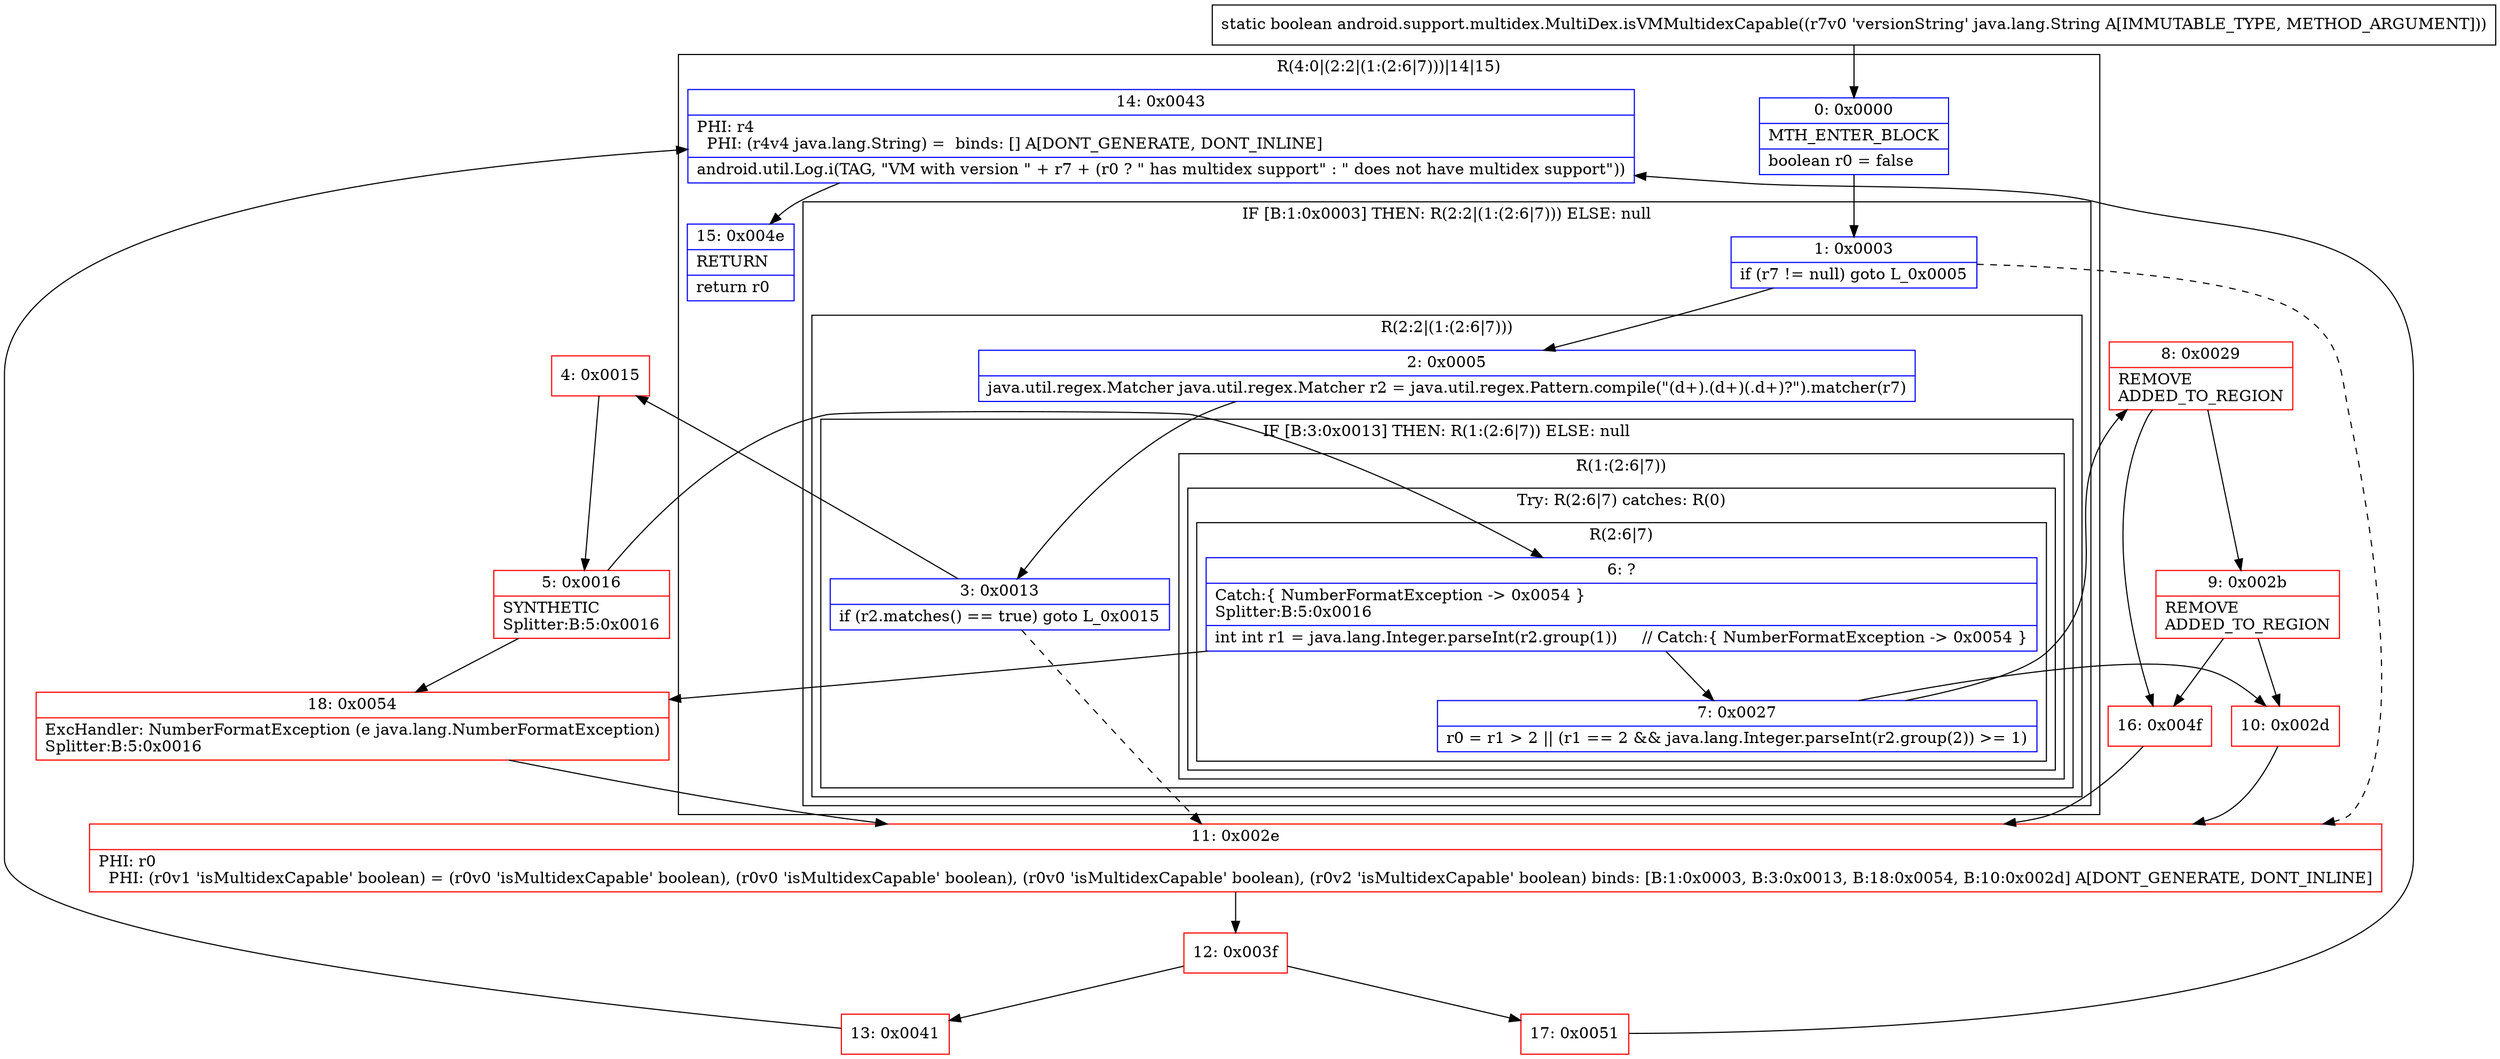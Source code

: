 digraph "CFG forandroid.support.multidex.MultiDex.isVMMultidexCapable(Ljava\/lang\/String;)Z" {
subgraph cluster_Region_688527583 {
label = "R(4:0|(2:2|(1:(2:6|7)))|14|15)";
node [shape=record,color=blue];
Node_0 [shape=record,label="{0\:\ 0x0000|MTH_ENTER_BLOCK\l|boolean r0 = false\l}"];
subgraph cluster_IfRegion_1791453173 {
label = "IF [B:1:0x0003] THEN: R(2:2|(1:(2:6|7))) ELSE: null";
node [shape=record,color=blue];
Node_1 [shape=record,label="{1\:\ 0x0003|if (r7 != null) goto L_0x0005\l}"];
subgraph cluster_Region_1726587146 {
label = "R(2:2|(1:(2:6|7)))";
node [shape=record,color=blue];
Node_2 [shape=record,label="{2\:\ 0x0005|java.util.regex.Matcher java.util.regex.Matcher r2 = java.util.regex.Pattern.compile(\"(d+).(d+)(.d+)?\").matcher(r7)\l}"];
subgraph cluster_IfRegion_1528117788 {
label = "IF [B:3:0x0013] THEN: R(1:(2:6|7)) ELSE: null";
node [shape=record,color=blue];
Node_3 [shape=record,label="{3\:\ 0x0013|if (r2.matches() == true) goto L_0x0015\l}"];
subgraph cluster_Region_322493845 {
label = "R(1:(2:6|7))";
node [shape=record,color=blue];
subgraph cluster_TryCatchRegion_1778528767 {
label = "Try: R(2:6|7) catches: R(0)";
node [shape=record,color=blue];
subgraph cluster_Region_1696629660 {
label = "R(2:6|7)";
node [shape=record,color=blue];
Node_6 [shape=record,label="{6\:\ ?|Catch:\{ NumberFormatException \-\> 0x0054 \}\lSplitter:B:5:0x0016\l|int int r1 = java.lang.Integer.parseInt(r2.group(1))     \/\/ Catch:\{ NumberFormatException \-\> 0x0054 \}\l}"];
Node_7 [shape=record,label="{7\:\ 0x0027|r0 = r1 \> 2 \|\| (r1 == 2 && java.lang.Integer.parseInt(r2.group(2)) \>= 1)\l}"];
}
subgraph cluster_Region_1007836218 {
label = "R(0) | ExcHandler: NumberFormatException (e java.lang.NumberFormatException)\l";
node [shape=record,color=blue];
}
}
}
}
}
}
Node_14 [shape=record,label="{14\:\ 0x0043|PHI: r4 \l  PHI: (r4v4 java.lang.String) =  binds: [] A[DONT_GENERATE, DONT_INLINE]\l|android.util.Log.i(TAG, \"VM with version \" + r7 + (r0 ? \" has multidex support\" : \" does not have multidex support\"))\l}"];
Node_15 [shape=record,label="{15\:\ 0x004e|RETURN\l|return r0\l}"];
}
subgraph cluster_Region_1007836218 {
label = "R(0) | ExcHandler: NumberFormatException (e java.lang.NumberFormatException)\l";
node [shape=record,color=blue];
}
Node_4 [shape=record,color=red,label="{4\:\ 0x0015}"];
Node_5 [shape=record,color=red,label="{5\:\ 0x0016|SYNTHETIC\lSplitter:B:5:0x0016\l}"];
Node_8 [shape=record,color=red,label="{8\:\ 0x0029|REMOVE\lADDED_TO_REGION\l}"];
Node_9 [shape=record,color=red,label="{9\:\ 0x002b|REMOVE\lADDED_TO_REGION\l}"];
Node_10 [shape=record,color=red,label="{10\:\ 0x002d}"];
Node_11 [shape=record,color=red,label="{11\:\ 0x002e|PHI: r0 \l  PHI: (r0v1 'isMultidexCapable' boolean) = (r0v0 'isMultidexCapable' boolean), (r0v0 'isMultidexCapable' boolean), (r0v0 'isMultidexCapable' boolean), (r0v2 'isMultidexCapable' boolean) binds: [B:1:0x0003, B:3:0x0013, B:18:0x0054, B:10:0x002d] A[DONT_GENERATE, DONT_INLINE]\l}"];
Node_12 [shape=record,color=red,label="{12\:\ 0x003f}"];
Node_13 [shape=record,color=red,label="{13\:\ 0x0041}"];
Node_16 [shape=record,color=red,label="{16\:\ 0x004f}"];
Node_17 [shape=record,color=red,label="{17\:\ 0x0051}"];
Node_18 [shape=record,color=red,label="{18\:\ 0x0054|ExcHandler: NumberFormatException (e java.lang.NumberFormatException)\lSplitter:B:5:0x0016\l}"];
MethodNode[shape=record,label="{static boolean android.support.multidex.MultiDex.isVMMultidexCapable((r7v0 'versionString' java.lang.String A[IMMUTABLE_TYPE, METHOD_ARGUMENT])) }"];
MethodNode -> Node_0;
Node_0 -> Node_1;
Node_1 -> Node_2;
Node_1 -> Node_11[style=dashed];
Node_2 -> Node_3;
Node_3 -> Node_4;
Node_3 -> Node_11[style=dashed];
Node_6 -> Node_18;
Node_6 -> Node_7;
Node_7 -> Node_8;
Node_7 -> Node_10;
Node_14 -> Node_15;
Node_4 -> Node_5;
Node_5 -> Node_6;
Node_5 -> Node_18;
Node_8 -> Node_9;
Node_8 -> Node_16;
Node_9 -> Node_10;
Node_9 -> Node_16;
Node_10 -> Node_11;
Node_11 -> Node_12;
Node_12 -> Node_13;
Node_12 -> Node_17;
Node_13 -> Node_14;
Node_16 -> Node_11;
Node_17 -> Node_14;
Node_18 -> Node_11;
}

